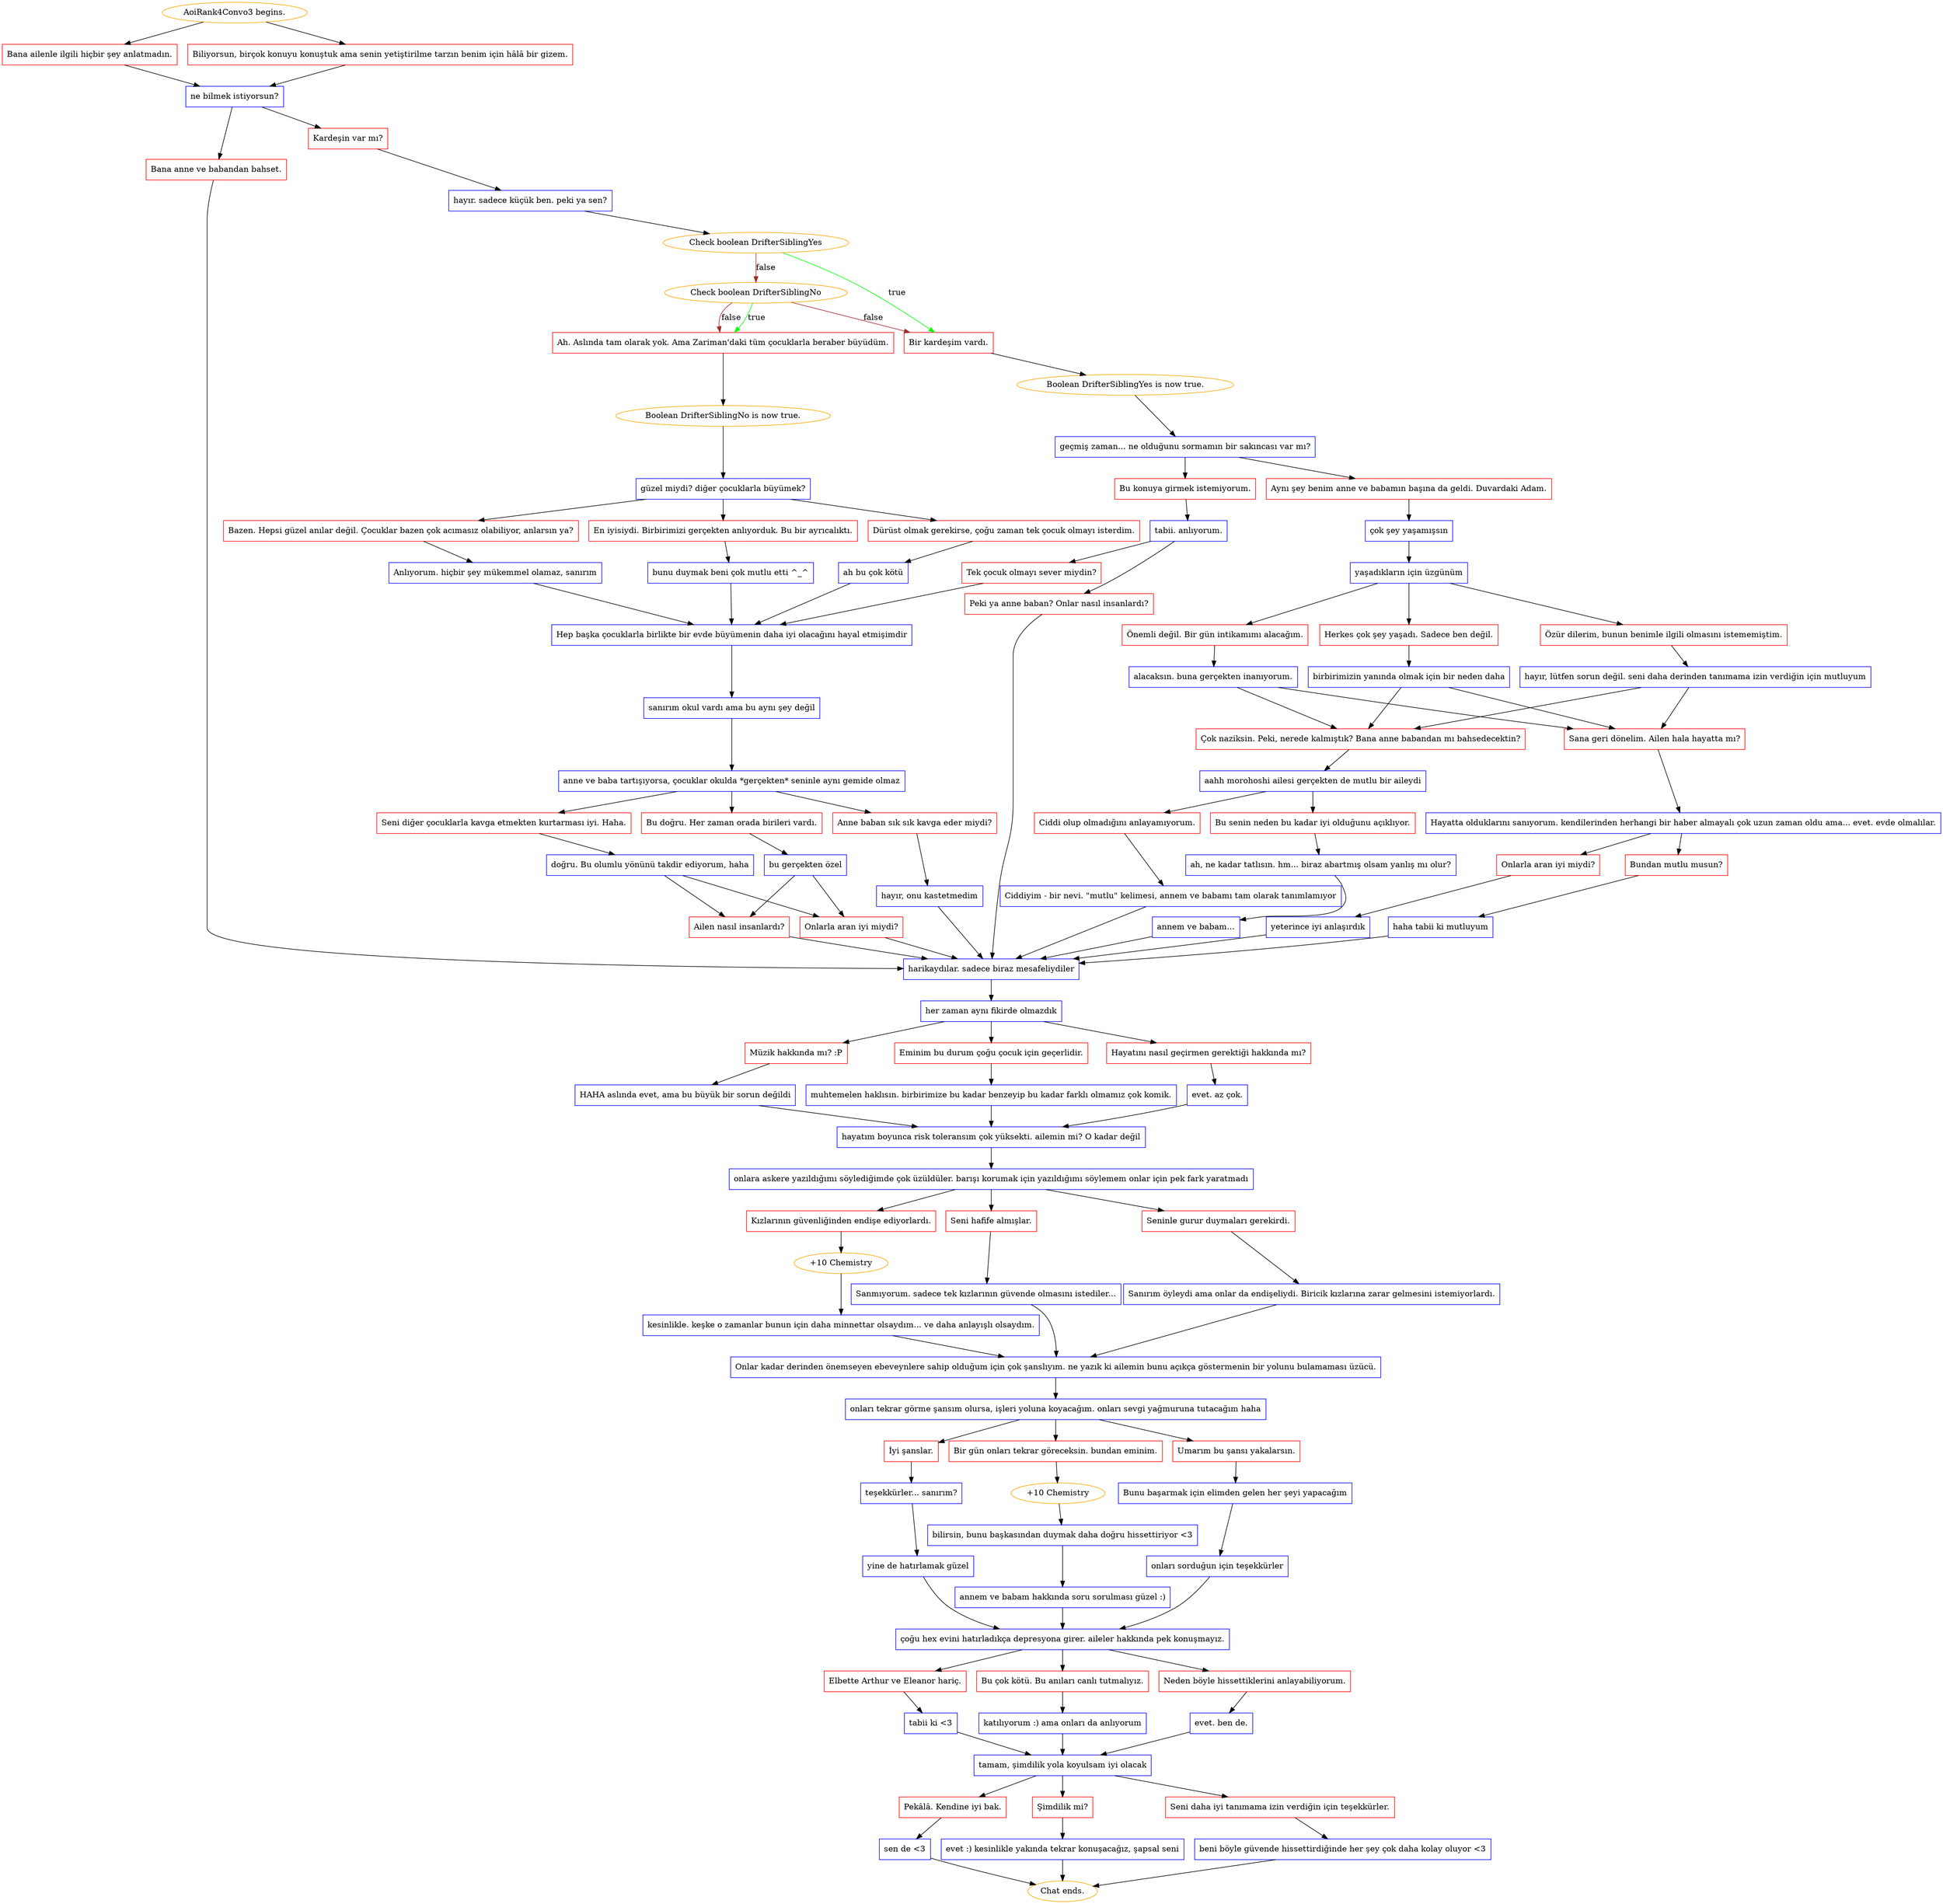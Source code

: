 digraph {
	"AoiRank4Convo3 begins." [color=orange];
		"AoiRank4Convo3 begins." -> j3457874412;
		"AoiRank4Convo3 begins." -> j4054736276;
	j3457874412 [label="Bana ailenle ilgili hiçbir şey anlatmadın.",shape=box,color=red];
		j3457874412 -> j4106231935;
	j4054736276 [label="Biliyorsun, birçok konuyu konuştuk ama senin yetiştirilme tarzın benim için hâlâ bir gizem.",shape=box,color=red];
		j4054736276 -> j4106231935;
	j4106231935 [label="ne bilmek istiyorsun?",shape=box,color=blue];
		j4106231935 -> j2833169746;
		j4106231935 -> j1641184566;
	j2833169746 [label="Bana anne ve babandan bahset.",shape=box,color=red];
		j2833169746 -> j1635737590;
	j1641184566 [label="Kardeşin var mı?",shape=box,color=red];
		j1641184566 -> j3807944132;
	j1635737590 [label="harikaydılar. sadece biraz mesafeliydiler",shape=box,color=blue];
		j1635737590 -> j2288266027;
	j3807944132 [label="hayır. sadece küçük ben. peki ya sen?",shape=box,color=blue];
		j3807944132 -> j1687579898;
	j2288266027 [label="her zaman aynı fikirde olmazdık",shape=box,color=blue];
		j2288266027 -> j3964308218;
		j2288266027 -> j478272131;
		j2288266027 -> j2528597224;
	j1687579898 [label="Check boolean DrifterSiblingYes",color=orange];
		j1687579898 -> j405567729 [label=true,color=green];
		j1687579898 -> j2219238961 [label=false,color=brown];
	j3964308218 [label="Müzik hakkında mı? :P",shape=box,color=red];
		j3964308218 -> j3674260477;
	j478272131 [label="Eminim bu durum çoğu çocuk için geçerlidir.",shape=box,color=red];
		j478272131 -> j80487093;
	j2528597224 [label="Hayatını nasıl geçirmen gerektiği hakkında mı?",shape=box,color=red];
		j2528597224 -> j2003644821;
	j405567729 [label="Bir kardeşim vardı.",shape=box,color=red];
		j405567729 -> j578155957;
	j2219238961 [label="Check boolean DrifterSiblingNo",color=orange];
		j2219238961 -> j997017952 [label=true,color=green];
		j2219238961 -> j405567729 [label=false,color=brown];
		j2219238961 -> j997017952 [label=false,color=brown];
	j3674260477 [label="HAHA aslında evet, ama bu büyük bir sorun değildi",shape=box,color=blue];
		j3674260477 -> j3267538320;
	j80487093 [label="muhtemelen haklısın. birbirimize bu kadar benzeyip bu kadar farklı olmamız çok komik.",shape=box,color=blue];
		j80487093 -> j3267538320;
	j2003644821 [label="evet. az çok.",shape=box,color=blue];
		j2003644821 -> j3267538320;
	j578155957 [label="Boolean DrifterSiblingYes is now true.",color=orange];
		j578155957 -> j948289401;
	j997017952 [label="Ah. Aslında tam olarak yok. Ama Zariman'daki tüm çocuklarla beraber büyüdüm.",shape=box,color=red];
		j997017952 -> j313814069;
	j3267538320 [label="hayatım boyunca risk toleransım çok yüksekti. ailemin mi? O kadar değil",shape=box,color=blue];
		j3267538320 -> j814715721;
	j948289401 [label="geçmiş zaman... ne olduğunu sormamın bir sakıncası var mı?",shape=box,color=blue];
		j948289401 -> j1117639751;
		j948289401 -> j1215035453;
	j313814069 [label="Boolean DrifterSiblingNo is now true.",color=orange];
		j313814069 -> j1041235246;
	j814715721 [label="onlara askere yazıldığımı söylediğimde çok üzüldüler. barışı korumak için yazıldığımı söylemem onlar için pek fark yaratmadı",shape=box,color=blue];
		j814715721 -> j1013343429;
		j814715721 -> j1328111489;
		j814715721 -> j2085371306;
	j1117639751 [label="Aynı şey benim anne ve babamın başına da geldi. Duvardaki Adam.",shape=box,color=red];
		j1117639751 -> j2680676254;
	j1215035453 [label="Bu konuya girmek istemiyorum.",shape=box,color=red];
		j1215035453 -> j1328059045;
	j1041235246 [label="güzel miydi? diğer çocuklarla büyümek?",shape=box,color=blue];
		j1041235246 -> j1829459596;
		j1041235246 -> j594191247;
		j1041235246 -> j3089192054;
	j1013343429 [label="Kızlarının güvenliğinden endişe ediyorlardı.",shape=box,color=red];
		j1013343429 -> j3770455729;
	j1328111489 [label="Seni hafife almışlar.",shape=box,color=red];
		j1328111489 -> j1231996527;
	j2085371306 [label="Seninle gurur duymaları gerekirdi.",shape=box,color=red];
		j2085371306 -> j1569386266;
	j2680676254 [label="çok şey yaşamışsın",shape=box,color=blue];
		j2680676254 -> j540361189;
	j1328059045 [label="tabii. anlıyorum.",shape=box,color=blue];
		j1328059045 -> j2249544432;
		j1328059045 -> j2048533176;
	j1829459596 [label="Bazen. Hepsi güzel anılar değil. Çocuklar bazen çok acımasız olabiliyor, anlarsın ya?",shape=box,color=red];
		j1829459596 -> j4088285692;
	j594191247 [label="En iyisiydi. Birbirimizi gerçekten anlıyorduk. Bu bir ayrıcalıktı.",shape=box,color=red];
		j594191247 -> j65152963;
	j3089192054 [label="Dürüst olmak gerekirse, çoğu zaman tek çocuk olmayı isterdim.",shape=box,color=red];
		j3089192054 -> j2404074268;
	j3770455729 [label="+10 Chemistry",color=orange];
		j3770455729 -> j267805735;
	j1231996527 [label="Sanmıyorum. sadece tek kızlarının güvende olmasını istediler...",shape=box,color=blue];
		j1231996527 -> j2691449619;
	j1569386266 [label="Sanırım öyleydi ama onlar da endişeliydi. Biricik kızlarına zarar gelmesini istemiyorlardı.",shape=box,color=blue];
		j1569386266 -> j2691449619;
	j540361189 [label="yaşadıkların için üzgünüm",shape=box,color=blue];
		j540361189 -> j371258498;
		j540361189 -> j804023766;
		j540361189 -> j348246528;
	j2249544432 [label="Tek çocuk olmayı sever miydin?",shape=box,color=red];
		j2249544432 -> j2958032871;
	j2048533176 [label="Peki ya anne baban? Onlar nasıl insanlardı?",shape=box,color=red];
		j2048533176 -> j1635737590;
	j4088285692 [label="Anlıyorum. hiçbir şey mükemmel olamaz, sanırım",shape=box,color=blue];
		j4088285692 -> j2958032871;
	j65152963 [label="bunu duymak beni çok mutlu etti ^_^",shape=box,color=blue];
		j65152963 -> j2958032871;
	j2404074268 [label="ah bu çok kötü",shape=box,color=blue];
		j2404074268 -> j2958032871;
	j267805735 [label="kesinlikle. keşke o zamanlar bunun için daha minnettar olsaydım... ve daha anlayışlı olsaydım.",shape=box,color=blue];
		j267805735 -> j2691449619;
	j2691449619 [label="Onlar kadar derinden önemseyen ebeveynlere sahip olduğum için çok şanslıyım. ne yazık ki ailemin bunu açıkça göstermenin bir yolunu bulamaması üzücü.",shape=box,color=blue];
		j2691449619 -> j3242379777;
	j371258498 [label="Özür dilerim, bunun benimle ilgili olmasını istememiştim.",shape=box,color=red];
		j371258498 -> j4284332060;
	j804023766 [label="Önemli değil. Bir gün intikamımı alacağım.",shape=box,color=red];
		j804023766 -> j875716883;
	j348246528 [label="Herkes çok şey yaşadı. Sadece ben değil.",shape=box,color=red];
		j348246528 -> j718305321;
	j2958032871 [label="Hep başka çocuklarla birlikte bir evde büyümenin daha iyi olacağını hayal etmişimdir",shape=box,color=blue];
		j2958032871 -> j3489016137;
	j3242379777 [label="onları tekrar görme şansım olursa, işleri yoluna koyacağım. onları sevgi yağmuruna tutacağım haha",shape=box,color=blue];
		j3242379777 -> j2376367584;
		j3242379777 -> j3714903009;
		j3242379777 -> j1244716877;
	j4284332060 [label="hayır, lütfen sorun değil. seni daha derinden tanımama izin verdiğin için mutluyum",shape=box,color=blue];
		j4284332060 -> j1232172406;
		j4284332060 -> j854103765;
	j875716883 [label="alacaksın. buna gerçekten inanıyorum.",shape=box,color=blue];
		j875716883 -> j1232172406;
		j875716883 -> j854103765;
	j718305321 [label="birbirimizin yanında olmak için bir neden daha",shape=box,color=blue];
		j718305321 -> j1232172406;
		j718305321 -> j854103765;
	j3489016137 [label="sanırım okul vardı ama bu aynı şey değil",shape=box,color=blue];
		j3489016137 -> j2720538766;
	j2376367584 [label="İyi şanslar.",shape=box,color=red];
		j2376367584 -> j2360895434;
	j3714903009 [label="Bir gün onları tekrar göreceksin. bundan eminim.",shape=box,color=red];
		j3714903009 -> j3591966799;
	j1244716877 [label="Umarım bu şansı yakalarsın.",shape=box,color=red];
		j1244716877 -> j1961311498;
	j1232172406 [label="Sana geri dönelim. Ailen hala hayatta mı?",shape=box,color=red];
		j1232172406 -> j371548077;
	j854103765 [label="Çok naziksin. Peki, nerede kalmıştık? Bana anne babandan mı bahsedecektin?",shape=box,color=red];
		j854103765 -> j4287474290;
	j2720538766 [label="anne ve baba tartışıyorsa, çocuklar okulda *gerçekten* seninle aynı gemide olmaz",shape=box,color=blue];
		j2720538766 -> j3015198453;
		j2720538766 -> j116428059;
		j2720538766 -> j1878402331;
	j2360895434 [label="teşekkürler... sanırım?",shape=box,color=blue];
		j2360895434 -> j4073697478;
	j3591966799 [label="+10 Chemistry",color=orange];
		j3591966799 -> j3372788323;
	j1961311498 [label="Bunu başarmak için elimden gelen her şeyi yapacağım",shape=box,color=blue];
		j1961311498 -> j286736459;
	j371548077 [label="Hayatta olduklarını sanıyorum. kendilerinden herhangi bir haber almayalı çok uzun zaman oldu ama... evet. evde olmalılar.",shape=box,color=blue];
		j371548077 -> j3039771151;
		j371548077 -> j2918690759;
	j4287474290 [label="aahh morohoshi ailesi gerçekten de mutlu bir aileydi",shape=box,color=blue];
		j4287474290 -> j781461053;
		j4287474290 -> j19811535;
	j3015198453 [label="Seni diğer çocuklarla kavga etmekten kurtarması iyi. Haha.",shape=box,color=red];
		j3015198453 -> j2046948067;
	j116428059 [label="Anne baban sık sık kavga eder miydi?",shape=box,color=red];
		j116428059 -> j3209106307;
	j1878402331 [label="Bu doğru. Her zaman orada birileri vardı.",shape=box,color=red];
		j1878402331 -> j4097723883;
	j4073697478 [label="yine de hatırlamak güzel",shape=box,color=blue];
		j4073697478 -> j3718278602;
	j3372788323 [label="bilirsin, bunu başkasından duymak daha doğru hissettiriyor <3",shape=box,color=blue];
		j3372788323 -> j207610012;
	j286736459 [label="onları sorduğun için teşekkürler",shape=box,color=blue];
		j286736459 -> j3718278602;
	j3039771151 [label="Bundan mutlu musun?",shape=box,color=red];
		j3039771151 -> j1586141601;
	j2918690759 [label="Onlarla aran iyi miydi?",shape=box,color=red];
		j2918690759 -> j3374827485;
	j781461053 [label="Ciddi olup olmadığını anlayamıyorum.",shape=box,color=red];
		j781461053 -> j2031261025;
	j19811535 [label="Bu senin neden bu kadar iyi olduğunu açıklıyor.",shape=box,color=red];
		j19811535 -> j3715861831;
	j2046948067 [label="doğru. Bu olumlu yönünü takdir ediyorum, haha",shape=box,color=blue];
		j2046948067 -> j3155733008;
		j2046948067 -> j3562800482;
	j3209106307 [label="hayır, onu kastetmedim",shape=box,color=blue];
		j3209106307 -> j1635737590;
	j4097723883 [label="bu gerçekten özel",shape=box,color=blue];
		j4097723883 -> j3562800482;
		j4097723883 -> j3155733008;
	j3718278602 [label="çoğu hex evini hatırladıkça depresyona girer. aileler hakkında pek konuşmayız.",shape=box,color=blue];
		j3718278602 -> j2147895653;
		j3718278602 -> j1643886238;
		j3718278602 -> j3454098988;
	j207610012 [label="annem ve babam hakkında soru sorulması güzel :)",shape=box,color=blue];
		j207610012 -> j3718278602;
	j1586141601 [label="haha tabii ki mutluyum",shape=box,color=blue];
		j1586141601 -> j1635737590;
	j3374827485 [label="yeterince iyi anlaşırdık",shape=box,color=blue];
		j3374827485 -> j1635737590;
	j2031261025 [label="Ciddiyim - bir nevi. \"mutlu\" kelimesi, annem ve babamı tam olarak tanımlamıyor",shape=box,color=blue];
		j2031261025 -> j1635737590;
	j3715861831 [label="ah, ne kadar tatlısın. hm... biraz abartmış olsam yanlış mı olur?",shape=box,color=blue];
		j3715861831 -> j2997276164;
	j3155733008 [label="Onlarla aran iyi miydi?",shape=box,color=red];
		j3155733008 -> j1635737590;
	j3562800482 [label="Ailen nasıl insanlardı?",shape=box,color=red];
		j3562800482 -> j1635737590;
	j2147895653 [label="Elbette Arthur ve Eleanor hariç.",shape=box,color=red];
		j2147895653 -> j2231000440;
	j1643886238 [label="Bu çok kötü. Bu anıları canlı tutmalıyız.",shape=box,color=red];
		j1643886238 -> j2633602552;
	j3454098988 [label="Neden böyle hissettiklerini anlayabiliyorum.",shape=box,color=red];
		j3454098988 -> j1234470876;
	j2997276164 [label="annem ve babam...",shape=box,color=blue];
		j2997276164 -> j1635737590;
	j2231000440 [label="tabii ki <3",shape=box,color=blue];
		j2231000440 -> j1525671261;
	j2633602552 [label="katılıyorum :) ama onları da anlıyorum",shape=box,color=blue];
		j2633602552 -> j1525671261;
	j1234470876 [label="evet. ben de.",shape=box,color=blue];
		j1234470876 -> j1525671261;
	j1525671261 [label="tamam, şimdilik yola koyulsam iyi olacak",shape=box,color=blue];
		j1525671261 -> j3211190680;
		j1525671261 -> j353878968;
		j1525671261 -> j3294104576;
	j3211190680 [label="Pekâlâ. Kendine iyi bak.",shape=box,color=red];
		j3211190680 -> j2811775547;
	j353878968 [label="Şimdilik mi?",shape=box,color=red];
		j353878968 -> j330540187;
	j3294104576 [label="Seni daha iyi tanımama izin verdiğin için teşekkürler.",shape=box,color=red];
		j3294104576 -> j594462538;
	j2811775547 [label="sen de <3",shape=box,color=blue];
		j2811775547 -> "Chat ends.";
	j330540187 [label="evet :) kesinlikle yakında tekrar konuşacağız, şapsal seni",shape=box,color=blue];
		j330540187 -> "Chat ends.";
	j594462538 [label="beni böyle güvende hissettirdiğinde her şey çok daha kolay oluyor <3",shape=box,color=blue];
		j594462538 -> "Chat ends.";
	"Chat ends." [color=orange];
}